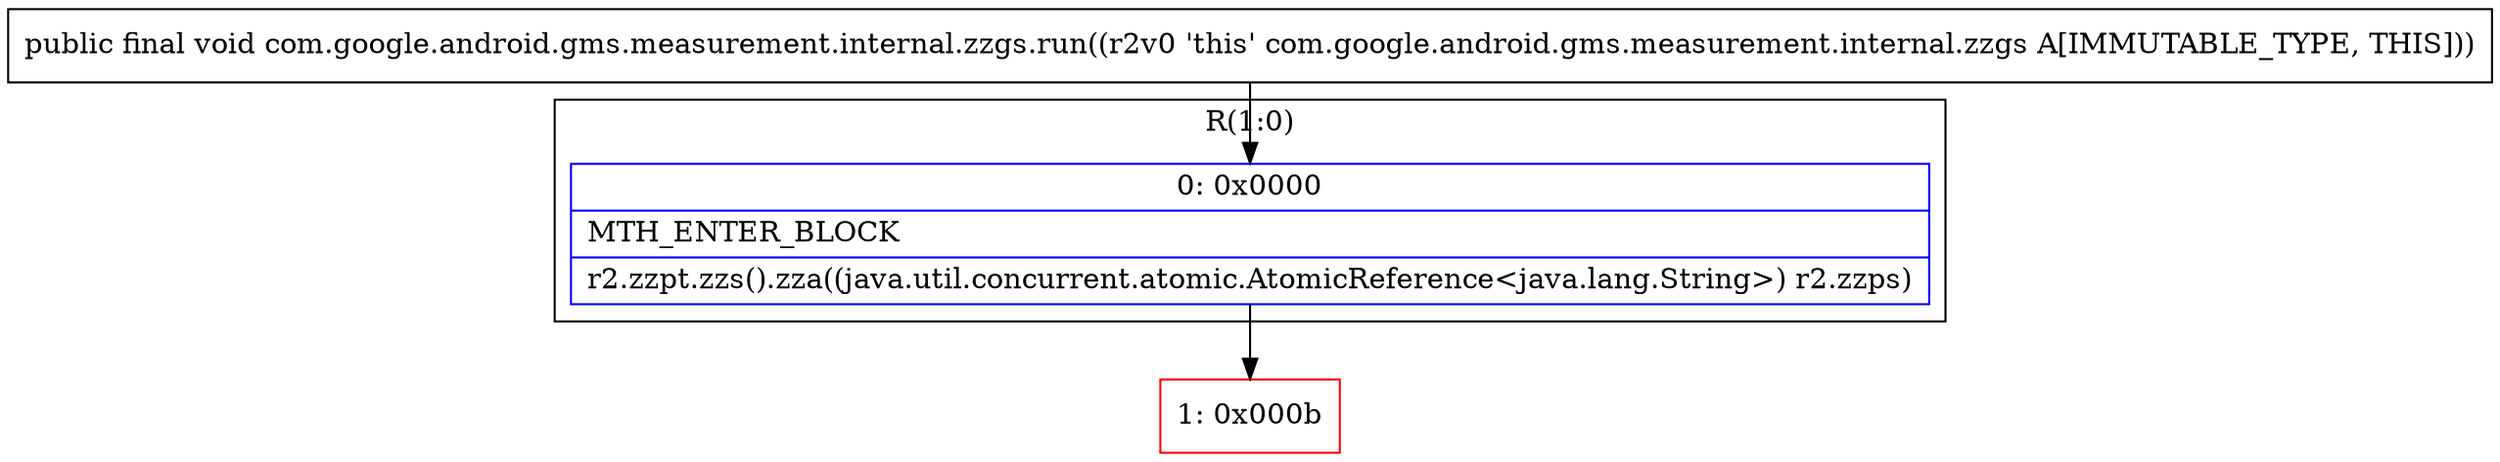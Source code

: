 digraph "CFG forcom.google.android.gms.measurement.internal.zzgs.run()V" {
subgraph cluster_Region_438308591 {
label = "R(1:0)";
node [shape=record,color=blue];
Node_0 [shape=record,label="{0\:\ 0x0000|MTH_ENTER_BLOCK\l|r2.zzpt.zzs().zza((java.util.concurrent.atomic.AtomicReference\<java.lang.String\>) r2.zzps)\l}"];
}
Node_1 [shape=record,color=red,label="{1\:\ 0x000b}"];
MethodNode[shape=record,label="{public final void com.google.android.gms.measurement.internal.zzgs.run((r2v0 'this' com.google.android.gms.measurement.internal.zzgs A[IMMUTABLE_TYPE, THIS])) }"];
MethodNode -> Node_0;
Node_0 -> Node_1;
}

